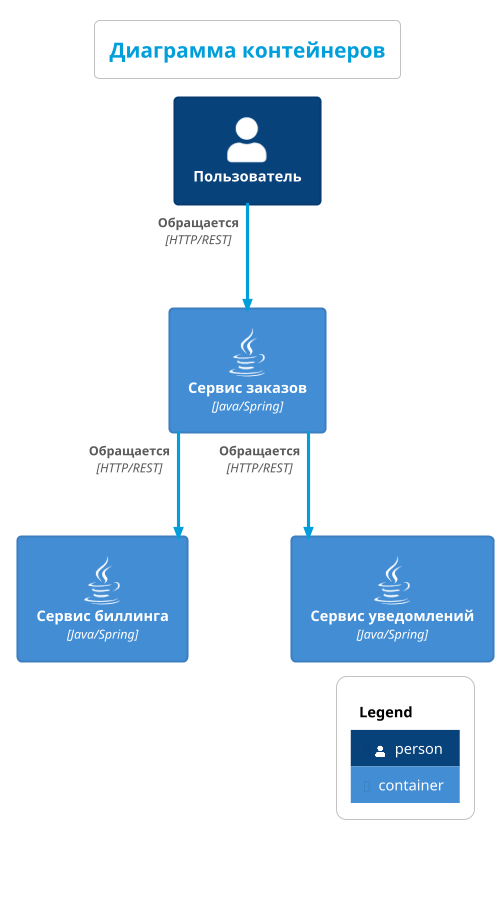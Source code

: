 @startuml
!include <C4/C4_Container>
!include <tupadr3/devicons2/java>

!theme bluegray

skinparam backgroundColor white
skinparam linetype ortho
skinparam nodesep 100
skinparam ranksep 100

'HIDE_STEREOTYPE()

title Диаграмма контейнеров
footer OTUS

Person(EP, "Пользователь")

Container(ORDER_SERVICE, "Сервис заказов", "Java/Spring", $sprite="java", $tags="newContainer")
Container(BILLING_SERVICE, "Сервис биллинга", "Java/Spring", $sprite="java", $tags="newContainer")
Container(NOTIFICATION_SERVICE, "Сервис уведомлений", "Java/Spring", $sprite="java", $tags="newContainer")

Rel(EP, ORDER_SERVICE, "Обращается", "HTTP/REST")
Rel(ORDER_SERVICE, NOTIFICATION_SERVICE, "Обращается", "HTTP/REST")
Rel(ORDER_SERVICE, BILLING_SERVICE, "Обращается", "HTTP/REST")

SHOW_LEGEND()
@enduml